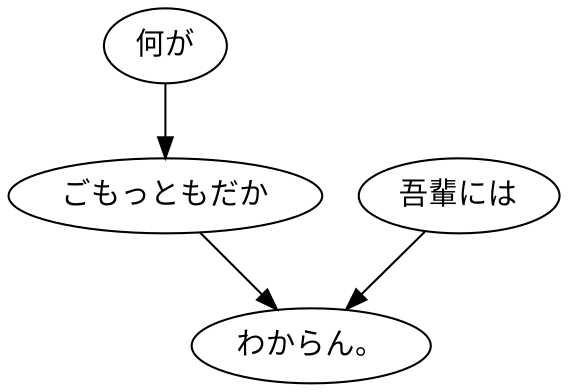 digraph graph788 {
	node0 [label="何が"];
	node1 [label="ごもっともだか"];
	node2 [label="吾輩には"];
	node3 [label="わからん。"];
	node0 -> node1;
	node1 -> node3;
	node2 -> node3;
}
